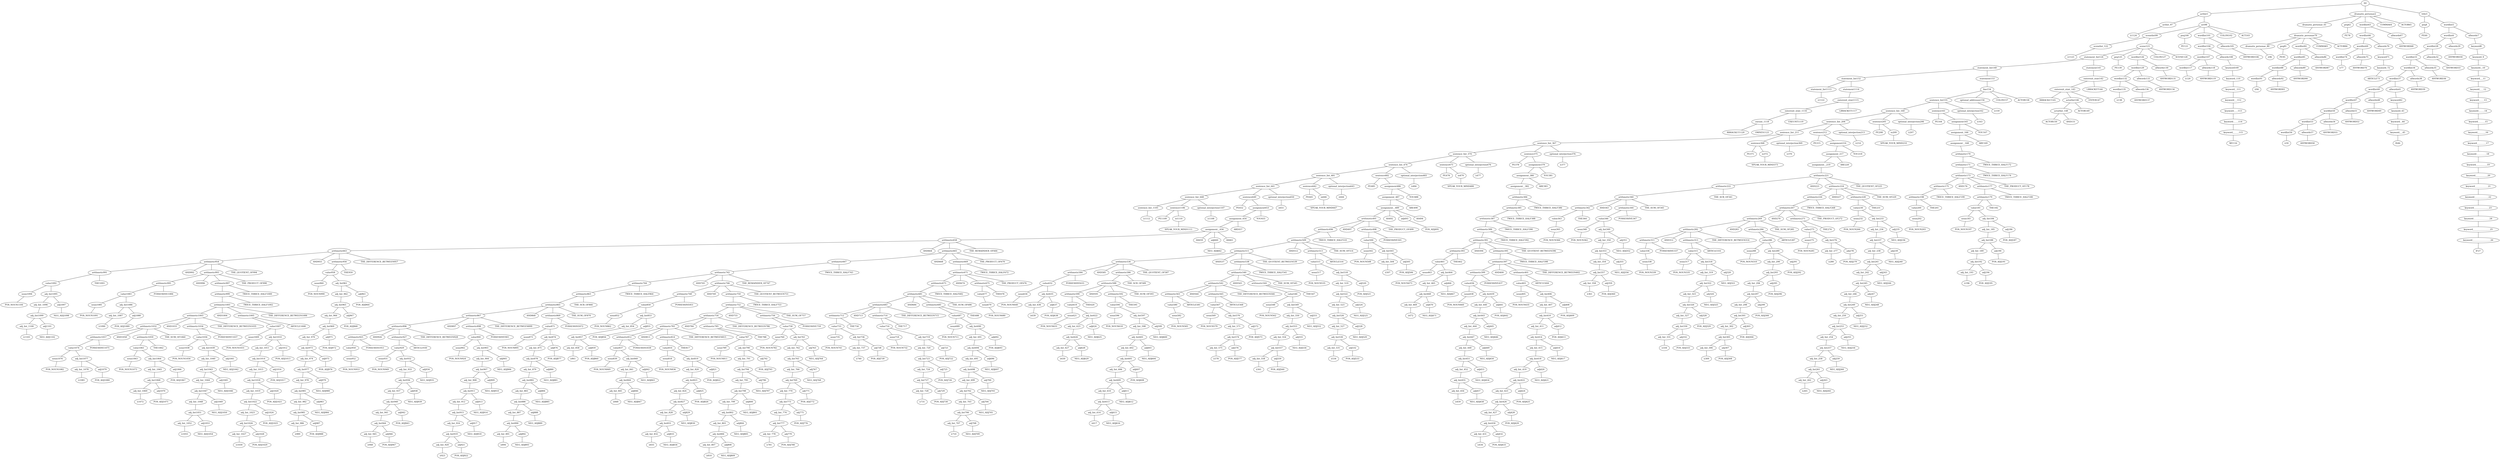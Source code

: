 strict graph {
	S0 -- actlist1
	S0 -- dramatis_personae2
	S0 -- title3

	title3 -- peq4
	title3 -- wordlist5

	wordlist5 -- wordlist6
	wordlist5 -- allwords7

	allwords7 -- keyword8

	keyword8 -- keyword_9

	keyword_9 -- keyword__10

	keyword__10 -- keyword___11

	keyword___11 -- keyword____12

	keyword____12 -- keyword_____13

	keyword_____13 -- keyword______14

	keyword______14 -- keyword_______15

	keyword_______15 -- keyword________16

	keyword________16 -- keyword_________17

	keyword_________17 -- keyword__________18

	keyword__________18 -- keyword___________19

	keyword___________19 -- keyword____________20

	keyword____________20 -- keyword_____________21

	keyword_____________21 -- keyword______________22

	keyword______________22 -- keyword_______________23

	keyword_______________23 -- keyword________________24

	keyword________________24 -- keyword_________________25

	keyword_________________25 -- keyword__________________26

	keyword__________________26 -- IF27


	wordlist6 -- wordlist28
	wordlist6 -- allwords29

	allwords29 -- ANYWORD30


	wordlist28 -- wordlist31
	wordlist28 -- allwords32

	allwords32 -- ANYWORD33


	wordlist31 -- wordlist34
	wordlist31 -- allwords35

	allwords35 -- ANYWORD36


	wordlist34 -- wordlist37
	wordlist34 -- allwords38

	allwords38 -- ANYWORD39


	wordlist37 -- wordlist40
	wordlist37 -- allwords41

	allwords41 -- keyword42

	keyword42 -- keyword_43

	keyword_43 -- keyword__44

	keyword__44 -- keyword___45

	keyword___45 -- IS46


	wordlist40 -- wordlist47
	wordlist40 -- allwords48

	allwords48 -- ANYWORD49


	wordlist47 -- wordlist50
	wordlist47 -- allwords51

	allwords51 -- ANYWORD52


	wordlist50 -- wordlist53
	wordlist50 -- allwords54

	allwords54 -- ANYWORD55


	wordlist53 -- wordlist56
	wordlist53 -- allwords57

	allwords57 -- ANYWORD58


	wordlist56 -- λ59

	peq4 -- PE60


	dramatis_personae2 -- dramatis_personae_61
	dramatis_personae2 -- peq62
	dramatis_personae2 -- wordlist63
	dramatis_personae2 -- COMMA64
	dramatis_personae2 -- ACTOR65



	wordlist63 -- wordlist66
	wordlist63 -- allwords67

	allwords67 -- ANYWORD68


	wordlist66 -- wordlist69
	wordlist66 -- allwords70

	allwords70 -- keyword71

	keyword71 -- keyword_72

	keyword_72 -- ARTICLE73


	wordlist69 -- wordlist74
	wordlist69 -- allwords75

	allwords75 -- ANYWORD76


	wordlist74 -- λ77

	peq62 -- PE78


	dramatis_personae_61 -- dramatis_personae79

	dramatis_personae79 -- dramatis_personae_80
	dramatis_personae79 -- peq81
	dramatis_personae79 -- wordlist82
	dramatis_personae79 -- COMMA83
	dramatis_personae79 -- ACTOR84



	wordlist82 -- wordlist85
	wordlist82 -- allwords86

	allwords86 -- ANYWORD87


	wordlist85 -- wordlist88
	wordlist85 -- allwords89

	allwords89 -- ANYWORD90


	wordlist88 -- wordlist91
	wordlist88 -- allwords92

	allwords92 -- ANYWORD93


	wordlist91 -- λ94

	peq81 -- PE95


	dramatis_personae_80 -- λ96

	actlist1 -- actlist_97
	actlist1 -- act98

	act98 -- scenelist99
	act98 -- peq100
	act98 -- wordlist101
	act98 -- COLON102
	act98 -- ACT103



	wordlist101 -- wordlist104
	wordlist101 -- allwords105

	allwords105 -- ANYWORD106


	wordlist104 -- wordlist107
	wordlist104 -- allwords108

	allwords108 -- keyword109

	keyword109 -- keyword_110

	keyword_110 -- keyword__111

	keyword__111 -- keyword___112

	keyword___112 -- keyword____113

	keyword____113 -- keyword_____114

	keyword_____114 -- keyword______115

	keyword______115 -- WE116


	wordlist107 -- wordlist117
	wordlist107 -- allwords118

	allwords118 -- ANYWORD119


	wordlist117 -- λ120

	peq100 -- PE121


	scenelist99 -- scenelist_122
	scenelist99 -- scene123

	scene123 -- statement_list124
	scene123 -- peq125
	scene123 -- wordlist126
	scene123 -- COLON127
	scene123 -- SCENE128



	wordlist126 -- wordlist129
	wordlist126 -- allwords130

	allwords130 -- ANYWORD131


	wordlist129 -- wordlist132
	wordlist129 -- allwords133

	allwords133 -- ANYWORD134


	wordlist132 -- wordlist135
	wordlist132 -- allwords136

	allwords136 -- ANYWORD137


	wordlist135 -- λ138

	peq125 -- PE139


	statement_list124 -- statement_list140
	statement_list124 -- statement141

	statement141 -- enterexit_stmt142

	enterexit_stmt142 -- enterexit_stmt_143
	enterexit_stmt142 -- LBRACKET144


	enterexit_stmt_143 -- RBRACKET145
	enterexit_stmt_143 -- actorlist146
	enterexit_stmt_143 -- ENTER147


	actorlist146 -- actorlist_148
	actorlist146 -- ACTOR149


	actorlist_148 -- ACTOR150
	actorlist_148 -- AND151




	statement_list140 -- statement_list152
	statement_list140 -- statement153

	statement153 -- line154

	line154 -- sentence_list155
	line154 -- optional_addressee156
	line154 -- COLON157
	line154 -- ACTOR158



	optional_addressee156 -- λ159

	sentence_list155 -- sentence_list_160
	sentence_list155 -- sentence161
	sentence_list155 -- optional_interjection162

	optional_interjection162 -- λ163

	sentence161 -- PE164
	sentence161 -- assignment165

	assignment165 -- assignment_166
	assignment165 -- YOU167


	assignment_166 -- assignment__168
	assignment_166 -- ARE169


	assignment__168 -- arithmetic170

	arithmetic170 -- arithmetic171
	arithmetic170 -- TWICE_THRICE_HALF172


	arithmetic171 -- arithmetic173
	arithmetic171 -- TWICE_THRICE_HALF174


	arithmetic173 -- arithmetic175
	arithmetic173 -- AND176
	arithmetic173 -- arithmetic177
	arithmetic173 -- THE_PRODUCT_OF178


	arithmetic177 -- arithmetic179
	arithmetic177 -- TWICE_THRICE_HALF180


	arithmetic179 -- value181
	arithmetic179 -- THE182


	value181 -- noun183
	value181 -- adj_list184

	adj_list184 -- adj_list_185
	adj_list184 -- adj186

	adj186 -- POS_ADJ187


	adj_list_185 -- adj_list188

	adj_list188 -- adj_list_189
	adj_list188 -- adj190

	adj190 -- POS_ADJ191


	adj_list_189 -- adj_list192

	adj_list192 -- adj_list_193
	adj_list192 -- adj194

	adj194 -- POS_ADJ195


	adj_list_193 -- λ196

	noun183 -- POS_NOUN197



	arithmetic175 -- arithmetic198
	arithmetic175 -- TWICE_THRICE_HALF199


	arithmetic198 -- value200
	arithmetic198 -- THE201


	value200 -- noun202

	noun202 -- POS_NOUN203



	sentence_list_160 -- sentence_list_204
	sentence_list_160 -- sentence205
	sentence_list_160 -- optional_interjection206

	optional_interjection206 -- λ207

	sentence205 -- PE208
	sentence205 -- io209

	io209 -- SPEAK_YOUR_MIND210



	sentence_list_204 -- sentence_list_211
	sentence_list_204 -- sentence212
	sentence_list_204 -- optional_interjection213

	optional_interjection213 -- λ214

	sentence212 -- PE215
	sentence212 -- assignment216

	assignment216 -- assignment_217
	assignment216 -- YOU218


	assignment_217 -- assignment__219
	assignment_217 -- ARE220


	assignment__219 -- arithmetic221

	arithmetic221 -- arithmetic222
	arithmetic221 -- AND223
	arithmetic221 -- arithmetic224
	arithmetic221 -- THE_QUOTIENT_OF225


	arithmetic224 -- arithmetic226
	arithmetic224 -- AND227
	arithmetic224 -- arithmetic228
	arithmetic224 -- THE_SUM_OF229


	arithmetic228 -- value230
	arithmetic228 -- THE231


	value230 -- noun232
	value230 -- adj_list233

	adj_list233 -- adj_list_234
	adj_list233 -- adj235

	adj235 -- NEG_ADJ236


	adj_list_234 -- adj_list237

	adj_list237 -- adj_list_238
	adj_list237 -- adj239

	adj239 -- NEG_ADJ240


	adj_list_238 -- adj_list241

	adj_list241 -- adj_list_242
	adj_list241 -- adj243

	adj243 -- NEG_ADJ244


	adj_list_242 -- adj_list245

	adj_list245 -- adj_list_246
	adj_list245 -- adj247

	adj247 -- NEG_ADJ248


	adj_list_246 -- adj_list249

	adj_list249 -- adj_list_250
	adj_list249 -- adj251

	adj251 -- NEG_ADJ252


	adj_list_250 -- adj_list253

	adj_list253 -- adj_list_254
	adj_list253 -- adj255

	adj255 -- NEG_ADJ256


	adj_list_254 -- adj_list257

	adj_list257 -- adj_list_258
	adj_list257 -- adj259

	adj259 -- NEG_ADJ260


	adj_list_258 -- adj_list261

	adj_list261 -- adj_list_262
	adj_list261 -- adj263

	adj263 -- NEG_ADJ264


	adj_list_262 -- λ265

	noun232 -- POS_NOUN266



	arithmetic226 -- arithmetic267
	arithmetic226 -- TWICE_THRICE_HALF268


	arithmetic267 -- arithmetic269
	arithmetic267 -- AND270
	arithmetic267 -- arithmetic271
	arithmetic267 -- THE_PRODUCT_OF272


	arithmetic271 -- value273
	arithmetic271 -- THE274


	value273 -- noun275
	value273 -- adj_list276

	adj_list276 -- adj_list_277
	adj_list276 -- adj278

	adj278 -- POS_ADJ279


	adj_list_277 -- λ280

	noun275 -- POS_NOUN281



	arithmetic269 -- arithmetic282
	arithmetic269 -- AND283
	arithmetic269 -- arithmetic284
	arithmetic269 -- THE_SUM_OF285


	arithmetic284 -- value286
	arithmetic284 -- ARTICLE287


	value286 -- noun288
	value286 -- adj_list289

	adj_list289 -- adj_list_290
	adj_list289 -- adj291

	adj291 -- POS_ADJ292


	adj_list_290 -- adj_list293

	adj_list293 -- adj_list_294
	adj_list293 -- adj295

	adj295 -- POS_ADJ296


	adj_list_294 -- adj_list297

	adj_list297 -- adj_list_298
	adj_list297 -- adj299

	adj299 -- POS_ADJ300


	adj_list_298 -- adj_list301

	adj_list301 -- adj_list_302
	adj_list301 -- adj303

	adj303 -- POS_ADJ304


	adj_list_302 -- adj_list305

	adj_list305 -- adj_list_306
	adj_list305 -- adj307

	adj307 -- POS_ADJ308


	adj_list_306 -- λ309

	noun288 -- POS_NOUN310



	arithmetic282 -- arithmetic311
	arithmetic282 -- AND312
	arithmetic282 -- arithmetic313
	arithmetic282 -- THE_DIFFERENCE_BETWEEN314


	arithmetic313 -- value315
	arithmetic313 -- ARTICLE316


	value315 -- noun317
	value315 -- adj_list318

	adj_list318 -- adj_list_319
	adj_list318 -- adj320

	adj320 -- NEG_ADJ321


	adj_list_319 -- adj_list322

	adj_list322 -- adj_list_323
	adj_list322 -- adj324

	adj324 -- NEG_ADJ325


	adj_list_323 -- adj_list326

	adj_list326 -- adj_list_327
	adj_list326 -- adj328

	adj328 -- POS_ADJ329


	adj_list_327 -- adj_list330

	adj_list330 -- adj_list_331
	adj_list330 -- adj332

	adj332 -- POS_ADJ333


	adj_list_331 -- λ334

	noun317 -- POS_NOUN335



	arithmetic311 -- value336
	arithmetic311 -- POSSESSIVE337


	value336 -- noun338

	noun338 -- POS_NOUN339



	arithmetic222 -- arithmetic340
	arithmetic222 -- THE_SCR_OF341


	arithmetic340 -- arithmetic342
	arithmetic340 -- AND343
	arithmetic340 -- arithmetic344
	arithmetic340 -- THE_SUM_OF345


	arithmetic344 -- value346
	arithmetic344 -- POSSESSIVE347


	value346 -- noun348
	value346 -- adj_list349

	adj_list349 -- adj_list_350
	adj_list349 -- adj351

	adj351 -- NEG_ADJ352


	adj_list_350 -- adj_list353

	adj_list353 -- adj_list_354
	adj_list353 -- adj355

	adj355 -- NEG_ADJ356


	adj_list_354 -- adj_list357

	adj_list357 -- adj_list_358
	adj_list357 -- adj359

	adj359 -- POS_ADJ360


	adj_list_358 -- λ361

	noun348 -- POS_NOUN362



	arithmetic342 -- value363
	arithmetic342 -- THE364


	value363 -- noun365

	noun365 -- POS_NOUN366



	sentence_list_211 -- sentence_list_367
	sentence_list_211 -- sentence368
	sentence_list_211 -- optional_interjection369

	optional_interjection369 -- λ370

	sentence368 -- PE371
	sentence368 -- io372

	io372 -- SPEAK_YOUR_MIND373



	sentence_list_367 -- sentence_list_374
	sentence_list_367 -- sentence375
	sentence_list_367 -- optional_interjection376

	optional_interjection376 -- λ377

	sentence375 -- PE378
	sentence375 -- assignment379

	assignment379 -- assignment_380
	assignment379 -- YOU381


	assignment_380 -- assignment__382
	assignment_380 -- ARE383


	assignment__382 -- arithmetic384

	arithmetic384 -- arithmetic385
	arithmetic384 -- TWICE_THRICE_HALF386


	arithmetic385 -- arithmetic387
	arithmetic385 -- TWICE_THRICE_HALF388


	arithmetic387 -- arithmetic389
	arithmetic387 -- TWICE_THRICE_HALF390


	arithmetic389 -- arithmetic391
	arithmetic389 -- TWICE_THRICE_HALF392


	arithmetic391 -- arithmetic393
	arithmetic391 -- AND394
	arithmetic391 -- arithmetic395
	arithmetic391 -- THE_QUOTIENT_BETWEEN396


	arithmetic395 -- arithmetic397
	arithmetic395 -- TWICE_THRICE_HALF398


	arithmetic397 -- arithmetic399
	arithmetic397 -- AND400
	arithmetic397 -- arithmetic401
	arithmetic397 -- THE_DIFFERENCE_BETWEEN402


	arithmetic401 -- value403
	arithmetic401 -- ARTICLE404


	value403 -- noun405
	value403 -- adj_list406

	adj_list406 -- adj_list_407
	adj_list406 -- adj408

	adj408 -- POS_ADJ409


	adj_list_407 -- adj_list410

	adj_list410 -- adj_list_411
	adj_list410 -- adj412

	adj412 -- POS_ADJ413


	adj_list_411 -- adj_list414

	adj_list414 -- adj_list_415
	adj_list414 -- adj416

	adj416 -- NEG_ADJ417


	adj_list_415 -- adj_list418

	adj_list418 -- adj_list_419
	adj_list418 -- adj420

	adj420 -- NEG_ADJ421


	adj_list_419 -- adj_list422

	adj_list422 -- adj_list_423
	adj_list422 -- adj424

	adj424 -- POS_ADJ425


	adj_list_423 -- adj_list426

	adj_list426 -- adj_list_427
	adj_list426 -- adj428

	adj428 -- POS_ADJ429


	adj_list_427 -- adj_list430

	adj_list430 -- adj_list_431
	adj_list430 -- adj432

	adj432 -- POS_ADJ433


	adj_list_431 -- λ434

	noun405 -- POS_NOUN435



	arithmetic399 -- value436
	arithmetic399 -- POSSESSIVE437


	value436 -- noun438
	value436 -- adj_list439

	adj_list439 -- adj_list_440
	adj_list439 -- adj441

	adj441 -- POS_ADJ442


	adj_list_440 -- adj_list443

	adj_list443 -- adj_list_444
	adj_list443 -- adj445

	adj445 -- NEG_ADJ446


	adj_list_444 -- adj_list447

	adj_list447 -- adj_list_448
	adj_list447 -- adj449

	adj449 -- NEG_ADJ450


	adj_list_448 -- adj_list451

	adj_list451 -- adj_list_452
	adj_list451 -- adj453

	adj453 -- NEG_ADJ454


	adj_list_452 -- adj_list455

	adj_list455 -- adj_list_456
	adj_list455 -- adj457

	adj457 -- NEG_ADJ458


	adj_list_456 -- λ459

	noun438 -- POS_NOUN460



	arithmetic393 -- value461
	arithmetic393 -- THE462


	value461 -- noun463
	value461 -- adj_list464

	adj_list464 -- adj_list_465
	adj_list464 -- adj466

	adj466 -- NEG_ADJ467


	adj_list_465 -- adj_list468

	adj_list468 -- adj_list_469
	adj_list468 -- adj470

	adj470 -- NEG_ADJ471


	adj_list_469 -- λ472

	noun463 -- POS_NOUN473



	sentence_list_374 -- sentence_list_474
	sentence_list_374 -- sentence475
	sentence_list_374 -- optional_interjection476

	optional_interjection476 -- λ477

	sentence475 -- PE478
	sentence475 -- io479

	io479 -- SPEAK_YOUR_MIND480



	sentence_list_474 -- sentence_list_481
	sentence_list_474 -- sentence482
	sentence_list_474 -- optional_interjection483

	optional_interjection483 -- λ484

	sentence482 -- PE485
	sentence482 -- assignment486

	assignment486 -- assignment_487
	assignment486 -- YOU488


	assignment_487 -- assignment__489
	assignment_487 -- ARE490


	assignment__489 -- arithmetic491
	assignment__489 -- AS492
	assignment__489 -- adj493
	assignment__489 -- AS494


	adj493 -- POS_ADJ495



	arithmetic491 -- arithmetic496
	arithmetic491 -- AND497
	arithmetic491 -- arithmetic498
	arithmetic491 -- THE_PRODUCT_OF499


	arithmetic498 -- value500
	arithmetic498 -- POSSESSIVE501


	value500 -- noun502
	value500 -- adj_list503

	adj_list503 -- adj_list_504
	adj_list503 -- adj505

	adj505 -- POS_ADJ506


	adj_list_504 -- λ507

	noun502 -- POS_NOUN508



	arithmetic496 -- arithmetic509
	arithmetic496 -- TWICE_THRICE_HALF510


	arithmetic509 -- arithmetic511
	arithmetic509 -- AND512
	arithmetic509 -- arithmetic513
	arithmetic509 -- THE_SUM_OF514


	arithmetic513 -- value515
	arithmetic513 -- ARTICLE516


	value515 -- noun517
	value515 -- adj_list518

	adj_list518 -- adj_list_519
	adj_list518 -- adj520

	adj520 -- POS_ADJ521


	adj_list_519 -- adj_list522

	adj_list522 -- adj_list_523
	adj_list522 -- adj524

	adj524 -- NEG_ADJ525


	adj_list_523 -- adj_list526

	adj_list526 -- adj_list_527
	adj_list526 -- adj528

	adj528 -- NEG_ADJ529


	adj_list_527 -- adj_list530

	adj_list530 -- adj_list_531
	adj_list530 -- adj532

	adj532 -- POS_ADJ533


	adj_list_531 -- λ534

	noun517 -- POS_NOUN535



	arithmetic511 -- arithmetic536
	arithmetic511 -- AND537
	arithmetic511 -- arithmetic538
	arithmetic511 -- THE_QUOTIENT_BETWEEN539


	arithmetic538 -- arithmetic540
	arithmetic538 -- TWICE_THRICE_HALF541


	arithmetic540 -- arithmetic542
	arithmetic540 -- AND543
	arithmetic540 -- arithmetic544
	arithmetic540 -- THE_SUM_OF545


	arithmetic544 -- value546
	arithmetic544 -- THE547


	value546 -- noun548
	value546 -- adj_list549

	adj_list549 -- adj_list_550
	adj_list549 -- adj551

	adj551 -- NEG_ADJ552


	adj_list_550 -- adj_list553

	adj_list553 -- adj_list_554
	adj_list553 -- adj555

	adj555 -- NEG_ADJ556


	adj_list_554 -- adj_list557

	adj_list557 -- adj_list_558
	adj_list557 -- adj559

	adj559 -- POS_ADJ560


	adj_list_558 -- λ561

	noun548 -- POS_NOUN562



	arithmetic542 -- arithmetic563
	arithmetic542 -- AND564
	arithmetic542 -- arithmetic565
	arithmetic542 -- THE_DIFFERENCE_BETWEEN566


	arithmetic565 -- value567
	arithmetic565 -- ARTICLE568


	value567 -- noun569
	value567 -- adj_list570

	adj_list570 -- adj_list_571
	adj_list570 -- adj572

	adj572 -- POS_ADJ573


	adj_list_571 -- adj_list574

	adj_list574 -- adj_list_575
	adj_list574 -- adj576

	adj576 -- POS_ADJ577


	adj_list_575 -- λ578

	noun569 -- POS_NOUN579



	arithmetic563 -- value580
	arithmetic563 -- ARTICLE581


	value580 -- noun582

	noun582 -- POS_NOUN583



	arithmetic536 -- arithmetic584
	arithmetic536 -- AND585
	arithmetic536 -- arithmetic586
	arithmetic536 -- THE_QUOTIENT_OF587


	arithmetic586 -- arithmetic588
	arithmetic586 -- THE_SCR_OF589


	arithmetic588 -- arithmetic590
	arithmetic588 -- AND591
	arithmetic588 -- arithmetic592
	arithmetic588 -- THE_SUM_OF593


	arithmetic592 -- value594
	arithmetic592 -- THE595


	value594 -- noun596
	value594 -- adj_list597

	adj_list597 -- adj_list_598
	adj_list597 -- adj599

	adj599 -- NEG_ADJ600


	adj_list_598 -- adj_list601

	adj_list601 -- adj_list_602
	adj_list601 -- adj603

	adj603 -- NEG_ADJ604


	adj_list_602 -- adj_list605

	adj_list605 -- adj_list_606
	adj_list605 -- adj607

	adj607 -- POS_ADJ608


	adj_list_606 -- adj_list609

	adj_list609 -- adj_list_610
	adj_list609 -- adj611

	adj611 -- NEG_ADJ612


	adj_list_610 -- adj_list613

	adj_list613 -- adj_list_614
	adj_list613 -- adj615

	adj615 -- NEG_ADJ616


	adj_list_614 -- λ617

	noun596 -- POS_NOUN618



	arithmetic590 -- value619
	arithmetic590 -- THE620


	value619 -- noun621
	value619 -- adj_list622

	adj_list622 -- adj_list_623
	adj_list622 -- adj624

	adj624 -- NEG_ADJ625


	adj_list_623 -- adj_list626

	adj_list626 -- adj_list_627
	adj_list626 -- adj628

	adj628 -- NEG_ADJ629


	adj_list_627 -- λ630

	noun621 -- POS_NOUN631



	arithmetic584 -- value632
	arithmetic584 -- POSSESSIVE633


	value632 -- noun634
	value632 -- adj_list635

	adj_list635 -- adj_list_636
	adj_list635 -- adj637

	adj637 -- POS_ADJ638


	adj_list_636 -- λ639

	noun634 -- POS_NOUN640



	sentence_list_481 -- sentence_list_641
	sentence_list_481 -- sentence642
	sentence_list_481 -- optional_interjection643

	optional_interjection643 -- λ644

	sentence642 -- PE645
	sentence642 -- io646

	io646 -- SPEAK_YOUR_MIND647



	sentence_list_641 -- sentence_list_648
	sentence_list_641 -- sentence649
	sentence_list_641 -- optional_interjection650

	optional_interjection650 -- λ651

	sentence649 -- PE652
	sentence649 -- assignment653

	assignment653 -- assignment_654
	assignment653 -- YOU655


	assignment_654 -- assignment__656
	assignment_654 -- ARE657


	assignment__656 -- arithmetic658
	assignment__656 -- AS659
	assignment__656 -- adj660
	assignment__656 -- AS661


	adj660 -- NEG_ADJ662



	arithmetic658 -- arithmetic663
	arithmetic658 -- AND664
	arithmetic658 -- arithmetic665
	arithmetic658 -- THE_REMAINDER_OF666


	arithmetic665 -- arithmetic667
	arithmetic665 -- AND668
	arithmetic665 -- arithmetic669
	arithmetic665 -- THE_PRODUCT_OF670


	arithmetic669 -- arithmetic671
	arithmetic669 -- TWICE_THRICE_HALF672


	arithmetic671 -- arithmetic673
	arithmetic671 -- AND674
	arithmetic671 -- arithmetic675
	arithmetic671 -- THE_PRODUCT_OF676


	arithmetic675 -- value677
	arithmetic675 -- THE678


	value677 -- noun679

	noun679 -- POS_NOUN680



	arithmetic673 -- arithmetic681
	arithmetic673 -- TWICE_THRICE_HALF682


	arithmetic681 -- arithmetic683
	arithmetic681 -- AND684
	arithmetic681 -- arithmetic685
	arithmetic681 -- THE_SUM_OF686


	arithmetic685 -- value687
	arithmetic685 -- THE688


	value687 -- noun689
	value687 -- adj_list690

	adj_list690 -- adj_list_691
	adj_list690 -- adj692

	adj692 -- POS_ADJ693


	adj_list_691 -- adj_list694

	adj_list694 -- adj_list_695
	adj_list694 -- adj696

	adj696 -- NEG_ADJ697


	adj_list_695 -- adj_list698

	adj_list698 -- adj_list_699
	adj_list698 -- adj700

	adj700 -- NEG_ADJ701


	adj_list_699 -- adj_list702

	adj_list702 -- adj_list_703
	adj_list702 -- adj704

	adj704 -- NEG_ADJ705


	adj_list_703 -- adj_list706

	adj_list706 -- adj_list_707
	adj_list706 -- adj708

	adj708 -- NEG_ADJ709


	adj_list_707 -- λ710

	noun689 -- POS_NOUN711



	arithmetic683 -- arithmetic712
	arithmetic683 -- AND713
	arithmetic683 -- arithmetic714
	arithmetic683 -- THE_DIFFERENCE_BETWEEN715


	arithmetic714 -- value716
	arithmetic714 -- THE717


	value716 -- noun718
	value716 -- adj_list719

	adj_list719 -- adj_list_720
	adj_list719 -- adj721

	adj721 -- POS_ADJ722


	adj_list_720 -- adj_list723

	adj_list723 -- adj_list_724
	adj_list723 -- adj725

	adj725 -- POS_ADJ726


	adj_list_724 -- adj_list727

	adj_list727 -- adj_list_728
	adj_list727 -- adj729

	adj729 -- POS_ADJ730


	adj_list_728 -- λ731

	noun718 -- POS_NOUN732



	arithmetic712 -- value733
	arithmetic712 -- THE734


	value733 -- noun735
	value733 -- adj_list736

	adj_list736 -- adj_list_737
	adj_list736 -- adj738

	adj738 -- POS_ADJ739


	adj_list_737 -- λ740

	noun735 -- POS_NOUN741



	arithmetic667 -- arithmetic742
	arithmetic667 -- TWICE_THRICE_HALF743


	arithmetic742 -- arithmetic744
	arithmetic742 -- AND745
	arithmetic742 -- arithmetic746
	arithmetic742 -- THE_REMAINDER_OF747


	arithmetic746 -- arithmetic748
	arithmetic746 -- AND749
	arithmetic746 -- arithmetic750
	arithmetic746 -- THE_QUOTIENT_BETWEEN751


	arithmetic750 -- arithmetic752
	arithmetic750 -- TWICE_THRICE_HALF753


	arithmetic752 -- arithmetic754
	arithmetic752 -- AND755
	arithmetic752 -- arithmetic756
	arithmetic752 -- THE_SUM_OF757


	arithmetic756 -- value758
	arithmetic756 -- POSSESSIVE759


	value758 -- noun760
	value758 -- adj_list761

	adj_list761 -- adj_list_762
	adj_list761 -- adj763

	adj763 -- NEG_ADJ764


	adj_list_762 -- adj_list765

	adj_list765 -- adj_list_766
	adj_list765 -- adj767

	adj767 -- NEG_ADJ768


	adj_list_766 -- adj_list769

	adj_list769 -- adj_list_770
	adj_list769 -- adj771

	adj771 -- POS_ADJ772


	adj_list_770 -- adj_list773

	adj_list773 -- adj_list_774
	adj_list773 -- adj775

	adj775 -- POS_ADJ776


	adj_list_774 -- adj_list777

	adj_list777 -- adj_list_778
	adj_list777 -- adj779

	adj779 -- POS_ADJ780


	adj_list_778 -- λ781

	noun760 -- POS_NOUN782



	arithmetic754 -- arithmetic783
	arithmetic754 -- AND784
	arithmetic754 -- arithmetic785
	arithmetic754 -- THE_DIFFERENCE_BETWEEN786


	arithmetic785 -- value787
	arithmetic785 -- THE788


	value787 -- noun789
	value787 -- adj_list790

	adj_list790 -- adj_list_791
	adj_list790 -- adj792

	adj792 -- POS_ADJ793


	adj_list_791 -- adj_list794

	adj_list794 -- adj_list_795
	adj_list794 -- adj796

	adj796 -- NEG_ADJ797


	adj_list_795 -- adj_list798

	adj_list798 -- adj_list_799
	adj_list798 -- adj800

	adj800 -- NEG_ADJ801


	adj_list_799 -- adj_list802

	adj_list802 -- adj_list_803
	adj_list802 -- adj804

	adj804 -- NEG_ADJ805


	adj_list_803 -- adj_list806

	adj_list806 -- adj_list_807
	adj_list806 -- adj808

	adj808 -- NEG_ADJ809


	adj_list_807 -- λ810

	noun789 -- POS_NOUN811



	arithmetic783 -- arithmetic812
	arithmetic783 -- AND813
	arithmetic783 -- arithmetic814
	arithmetic783 -- THE_DIFFERENCE_BETWEEN815


	arithmetic814 -- value816
	arithmetic814 -- THE817


	value816 -- noun818
	value816 -- adj_list819

	adj_list819 -- adj_list_820
	adj_list819 -- adj821

	adj821 -- POS_ADJ822


	adj_list_820 -- adj_list823

	adj_list823 -- adj_list_824
	adj_list823 -- adj825

	adj825 -- POS_ADJ826


	adj_list_824 -- adj_list827

	adj_list827 -- adj_list_828
	adj_list827 -- adj829

	adj829 -- NEG_ADJ830


	adj_list_828 -- adj_list831

	adj_list831 -- adj_list_832
	adj_list831 -- adj833

	adj833 -- NEG_ADJ834


	adj_list_832 -- λ835

	noun818 -- POS_NOUN836



	arithmetic812 -- value837
	arithmetic812 -- POSSESSIVE838


	value837 -- noun839
	value837 -- adj_list840

	adj_list840 -- adj_list_841
	adj_list840 -- adj842

	adj842 -- NEG_ADJ843


	adj_list_841 -- adj_list844

	adj_list844 -- adj_list_845
	adj_list844 -- adj846

	adj846 -- NEG_ADJ847


	adj_list_845 -- λ848

	noun839 -- POS_NOUN849



	arithmetic748 -- value850
	arithmetic748 -- POSSESSIVE851


	value850 -- noun852
	value850 -- adj_list853

	adj_list853 -- adj_list_854
	adj_list853 -- adj855

	adj855 -- POS_ADJ856


	adj_list_854 -- adj_list857

	adj_list857 -- adj_list_858
	adj_list857 -- adj859

	adj859 -- POS_ADJ860


	adj_list_858 -- λ861

	noun852 -- POS_NOUN862



	arithmetic744 -- arithmetic863
	arithmetic744 -- TWICE_THRICE_HALF864


	arithmetic863 -- arithmetic865
	arithmetic863 -- THE_SCR_OF866


	arithmetic865 -- arithmetic867
	arithmetic865 -- AND868
	arithmetic865 -- arithmetic869
	arithmetic865 -- THE_SUM_OF870


	arithmetic869 -- value871
	arithmetic869 -- POSSESSIVE872


	value871 -- noun873
	value871 -- adj_list874

	adj_list874 -- adj_list_875
	adj_list874 -- adj876

	adj876 -- POS_ADJ877


	adj_list_875 -- adj_list878

	adj_list878 -- adj_list_879
	adj_list878 -- adj880

	adj880 -- NEG_ADJ881


	adj_list_879 -- adj_list882

	adj_list882 -- adj_list_883
	adj_list882 -- adj884

	adj884 -- NEG_ADJ885


	adj_list_883 -- adj_list886

	adj_list886 -- adj_list_887
	adj_list886 -- adj888

	adj888 -- NEG_ADJ889


	adj_list_887 -- adj_list890

	adj_list890 -- adj_list_891
	adj_list890 -- adj892

	adj892 -- NEG_ADJ893


	adj_list_891 -- λ894

	noun873 -- POS_NOUN895



	arithmetic867 -- arithmetic896
	arithmetic867 -- AND897
	arithmetic867 -- arithmetic898
	arithmetic867 -- THE_DIFFERENCE_BETWEEN899


	arithmetic898 -- value900
	arithmetic898 -- POSSESSIVE901


	value900 -- noun902
	value900 -- adj_list903

	adj_list903 -- adj_list_904
	adj_list903 -- adj905

	adj905 -- NEG_ADJ906


	adj_list_904 -- adj_list907

	adj_list907 -- adj_list_908
	adj_list907 -- adj909

	adj909 -- NEG_ADJ910


	adj_list_908 -- adj_list911

	adj_list911 -- adj_list_912
	adj_list911 -- adj913

	adj913 -- NEG_ADJ914


	adj_list_912 -- adj_list915

	adj_list915 -- adj_list_916
	adj_list915 -- adj917

	adj917 -- NEG_ADJ918


	adj_list_916 -- adj_list919

	adj_list919 -- adj_list_920
	adj_list919 -- adj921

	adj921 -- POS_ADJ922


	adj_list_920 -- λ923

	noun902 -- POS_NOUN924



	arithmetic896 -- arithmetic925
	arithmetic896 -- AND926
	arithmetic896 -- arithmetic927
	arithmetic896 -- THE_DIFFERENCE_BETWEEN928


	arithmetic927 -- value929
	arithmetic927 -- ARTICLE930


	value929 -- noun931
	value929 -- adj_list932

	adj_list932 -- adj_list_933
	adj_list932 -- adj934

	adj934 -- NEG_ADJ935


	adj_list_933 -- adj_list936

	adj_list936 -- adj_list_937
	adj_list936 -- adj938

	adj938 -- NEG_ADJ939


	adj_list_937 -- adj_list940

	adj_list940 -- adj_list_941
	adj_list940 -- adj942

	adj942 -- POS_ADJ943


	adj_list_941 -- adj_list944

	adj_list944 -- adj_list_945
	adj_list944 -- adj946

	adj946 -- POS_ADJ947


	adj_list_945 -- λ948

	noun931 -- POS_NOUN949



	arithmetic925 -- value950
	arithmetic925 -- POSSESSIVE951


	value950 -- noun952

	noun952 -- POS_NOUN953



	arithmetic663 -- arithmetic954
	arithmetic663 -- AND955
	arithmetic663 -- arithmetic956
	arithmetic663 -- THE_DIFFERENCE_BETWEEN957


	arithmetic956 -- value958
	arithmetic956 -- THE959


	value958 -- noun960
	value958 -- adj_list961

	adj_list961 -- adj_list_962
	adj_list961 -- adj963

	adj963 -- POS_ADJ964


	adj_list_962 -- adj_list965

	adj_list965 -- adj_list_966
	adj_list965 -- adj967

	adj967 -- POS_ADJ968


	adj_list_966 -- adj_list969

	adj_list969 -- adj_list_970
	adj_list969 -- adj971

	adj971 -- POS_ADJ972


	adj_list_970 -- adj_list973

	adj_list973 -- adj_list_974
	adj_list973 -- adj975

	adj975 -- POS_ADJ976


	adj_list_974 -- adj_list977

	adj_list977 -- adj_list_978
	adj_list977 -- adj979

	adj979 -- NEG_ADJ980


	adj_list_978 -- adj_list981

	adj_list981 -- adj_list_982
	adj_list981 -- adj983

	adj983 -- NEG_ADJ984


	adj_list_982 -- adj_list985

	adj_list985 -- adj_list_986
	adj_list985 -- adj987

	adj987 -- POS_ADJ988


	adj_list_986 -- λ989

	noun960 -- POS_NOUN990



	arithmetic954 -- arithmetic991
	arithmetic954 -- AND992
	arithmetic954 -- arithmetic993
	arithmetic954 -- THE_QUOTIENT_OF994


	arithmetic993 -- arithmetic995
	arithmetic993 -- AND996
	arithmetic993 -- arithmetic997
	arithmetic993 -- THE_PRODUCT_OF998


	arithmetic997 -- arithmetic999
	arithmetic997 -- TWICE_THRICE_HALF1000


	arithmetic999 -- arithmetic1001
	arithmetic999 -- TWICE_THRICE_HALF1002


	arithmetic1001 -- arithmetic1003
	arithmetic1001 -- AND1004
	arithmetic1001 -- arithmetic1005
	arithmetic1001 -- THE_DIFFERENCE_BETWEEN1006


	arithmetic1005 -- value1007
	arithmetic1005 -- ARTICLE1008


	value1007 -- noun1009
	value1007 -- adj_list1010

	adj_list1010 -- adj_list_1011
	adj_list1010 -- adj1012

	adj1012 -- POS_ADJ1013


	adj_list_1011 -- adj_list1014

	adj_list1014 -- adj_list_1015
	adj_list1014 -- adj1016

	adj1016 -- POS_ADJ1017


	adj_list_1015 -- adj_list1018

	adj_list1018 -- adj_list_1019
	adj_list1018 -- adj1020

	adj1020 -- POS_ADJ1021


	adj_list_1019 -- adj_list1022

	adj_list1022 -- adj_list_1023
	adj_list1022 -- adj1024

	adj1024 -- POS_ADJ1025


	adj_list_1023 -- adj_list1026

	adj_list1026 -- adj_list_1027
	adj_list1026 -- adj1028

	adj1028 -- POS_ADJ1029


	adj_list_1027 -- λ1030

	noun1009 -- POS_NOUN1031



	arithmetic1003 -- arithmetic1032
	arithmetic1003 -- AND1033
	arithmetic1003 -- arithmetic1034
	arithmetic1003 -- THE_DIFFERENCE_BETWEEN1035


	arithmetic1034 -- value1036
	arithmetic1034 -- POSSESSIVE1037


	value1036 -- noun1038
	value1036 -- adj_list1039

	adj_list1039 -- adj_list_1040
	adj_list1039 -- adj1041

	adj1041 -- NEG_ADJ1042


	adj_list_1040 -- adj_list1043

	adj_list1043 -- adj_list_1044
	adj_list1043 -- adj1045

	adj1045 -- NEG_ADJ1046


	adj_list_1044 -- adj_list1047

	adj_list1047 -- adj_list_1048
	adj_list1047 -- adj1049

	adj1049 -- NEG_ADJ1050


	adj_list_1048 -- adj_list1051

	adj_list1051 -- adj_list_1052
	adj_list1051 -- adj1053

	adj1053 -- NEG_ADJ1054


	adj_list_1052 -- λ1055

	noun1038 -- POS_NOUN1056



	arithmetic1032 -- arithmetic1057
	arithmetic1032 -- AND1058
	arithmetic1032 -- arithmetic1059
	arithmetic1032 -- THE_SUM_OF1060


	arithmetic1059 -- value1061
	arithmetic1059 -- THE1062


	value1061 -- noun1063
	value1061 -- adj_list1064

	adj_list1064 -- adj_list_1065
	adj_list1064 -- adj1066

	adj1066 -- POS_ADJ1067


	adj_list_1065 -- adj_list1068

	adj_list1068 -- adj_list_1069
	adj_list1068 -- adj1070

	adj1070 -- POS_ADJ1071


	adj_list_1069 -- λ1072

	noun1063 -- POS_NOUN1073



	arithmetic1057 -- value1074
	arithmetic1057 -- POSSESSIVE1075


	value1074 -- noun1076
	value1074 -- adj_list1077

	adj_list1077 -- adj_list_1078
	adj_list1077 -- adj1079

	adj1079 -- POS_ADJ1080


	adj_list_1078 -- λ1081

	noun1076 -- POS_NOUN1082



	arithmetic995 -- value1083
	arithmetic995 -- POSSESSIVE1084


	value1083 -- noun1085
	value1083 -- adj_list1086

	adj_list1086 -- adj_list_1087
	adj_list1086 -- adj1088

	adj1088 -- POS_ADJ1089


	adj_list_1087 -- λ1090

	noun1085 -- POS_NOUN1091



	arithmetic991 -- value1092
	arithmetic991 -- THE1093


	value1092 -- noun1094
	value1092 -- adj_list1095

	adj_list1095 -- adj_list_1096
	adj_list1095 -- adj1097

	adj1097 -- NEG_ADJ1098


	adj_list_1096 -- adj_list1099

	adj_list1099 -- adj_list_1100
	adj_list1099 -- adj1101

	adj1101 -- NEG_ADJ1102


	adj_list_1100 -- λ1103

	noun1094 -- POS_NOUN1104



	sentence_list_648 -- sentence_list_1105
	sentence_list_648 -- sentence1106
	sentence_list_648 -- optional_interjection1107

	optional_interjection1107 -- λ1108

	sentence1106 -- PE1109
	sentence1106 -- io1110

	io1110 -- SPEAK_YOUR_MIND1111



	sentence_list_1105 -- λ1112

	statement_list152 -- statement_list1113
	statement_list152 -- statement1114

	statement1114 -- enterexit_stmt1115

	enterexit_stmt1115 -- enterexit_stmt_1116
	enterexit_stmt1115 -- LBRACKET1117


	enterexit_stmt_1116 -- exeunt_1118
	enterexit_stmt_1116 -- EXEUNT1119


	exeunt_1118 -- RBRACKET1120
	exeunt_1118 -- OMNES1121



	statement_list1113 -- λ1122

	scenelist_122 -- λ1123

	actlist_97 -- λ1124


}